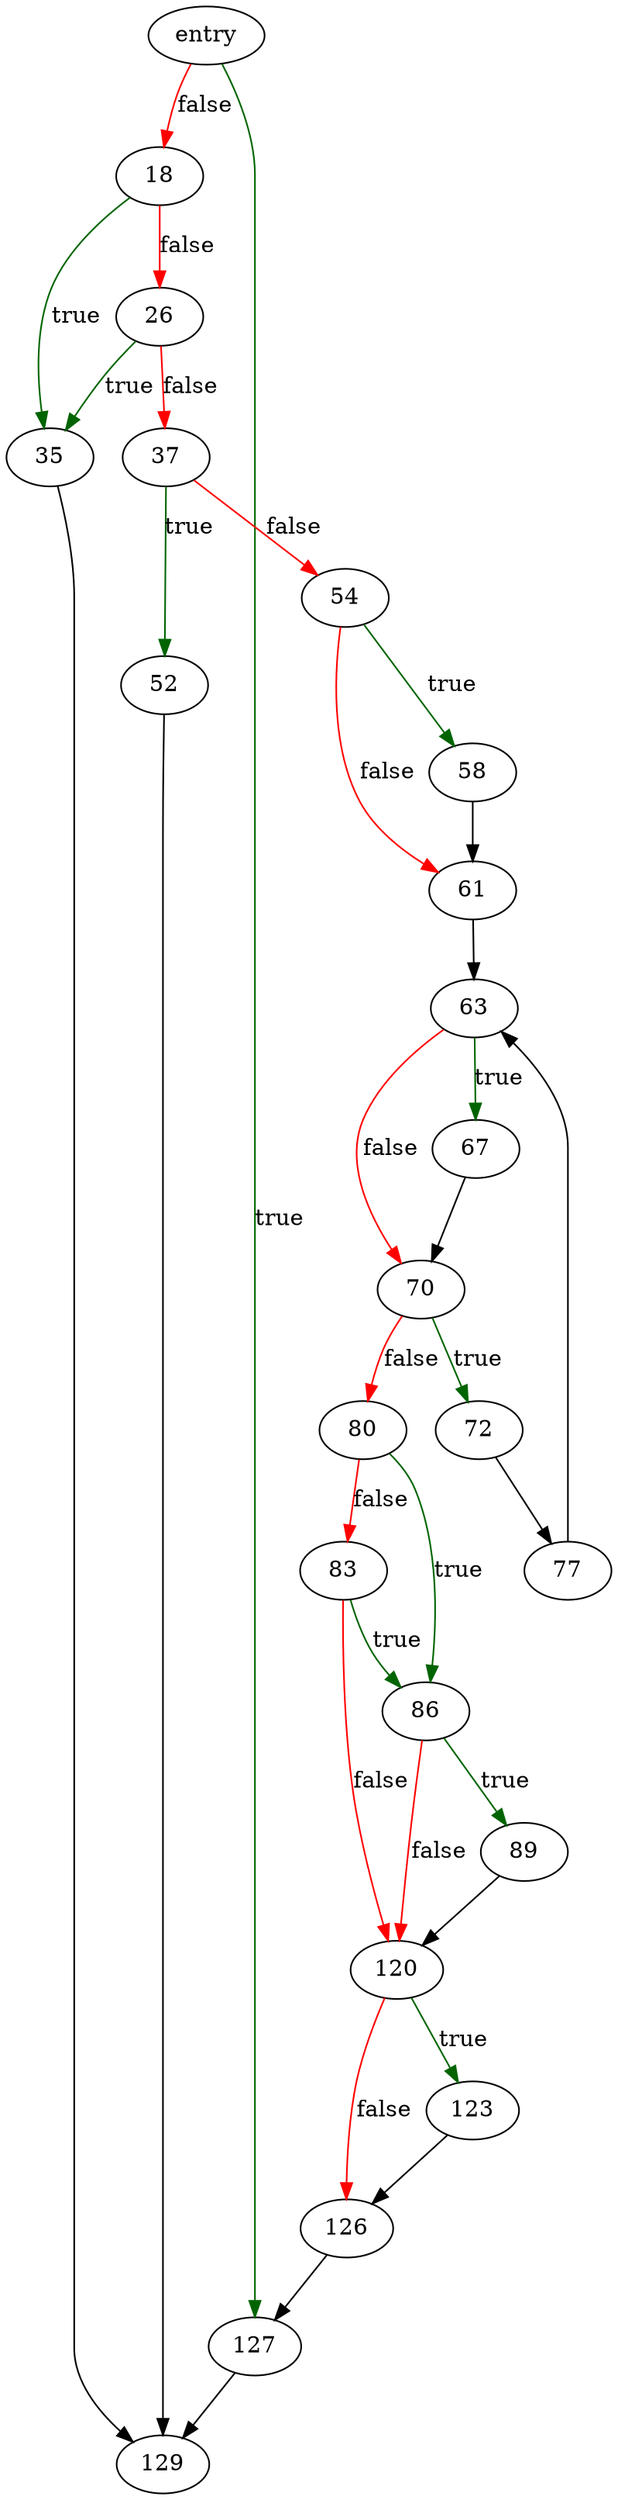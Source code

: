 digraph "autoVacuumCommit" {
	// Node definitions.
	1 [label=entry];
	18;
	26;
	35;
	37;
	52;
	54;
	58;
	61;
	63;
	67;
	70;
	72;
	77;
	80;
	83;
	86;
	89;
	120;
	123;
	126;
	127;
	129;

	// Edge definitions.
	1 -> 18 [
		color=red
		label=false
	];
	1 -> 127 [
		color=darkgreen
		label=true
	];
	18 -> 26 [
		color=red
		label=false
	];
	18 -> 35 [
		color=darkgreen
		label=true
	];
	26 -> 35 [
		color=darkgreen
		label=true
	];
	26 -> 37 [
		color=red
		label=false
	];
	35 -> 129;
	37 -> 52 [
		color=darkgreen
		label=true
	];
	37 -> 54 [
		color=red
		label=false
	];
	52 -> 129;
	54 -> 58 [
		color=darkgreen
		label=true
	];
	54 -> 61 [
		color=red
		label=false
	];
	58 -> 61;
	61 -> 63;
	63 -> 67 [
		color=darkgreen
		label=true
	];
	63 -> 70 [
		color=red
		label=false
	];
	67 -> 70;
	70 -> 72 [
		color=darkgreen
		label=true
	];
	70 -> 80 [
		color=red
		label=false
	];
	72 -> 77;
	77 -> 63;
	80 -> 83 [
		color=red
		label=false
	];
	80 -> 86 [
		color=darkgreen
		label=true
	];
	83 -> 86 [
		color=darkgreen
		label=true
	];
	83 -> 120 [
		color=red
		label=false
	];
	86 -> 89 [
		color=darkgreen
		label=true
	];
	86 -> 120 [
		color=red
		label=false
	];
	89 -> 120;
	120 -> 123 [
		color=darkgreen
		label=true
	];
	120 -> 126 [
		color=red
		label=false
	];
	123 -> 126;
	126 -> 127;
	127 -> 129;
}